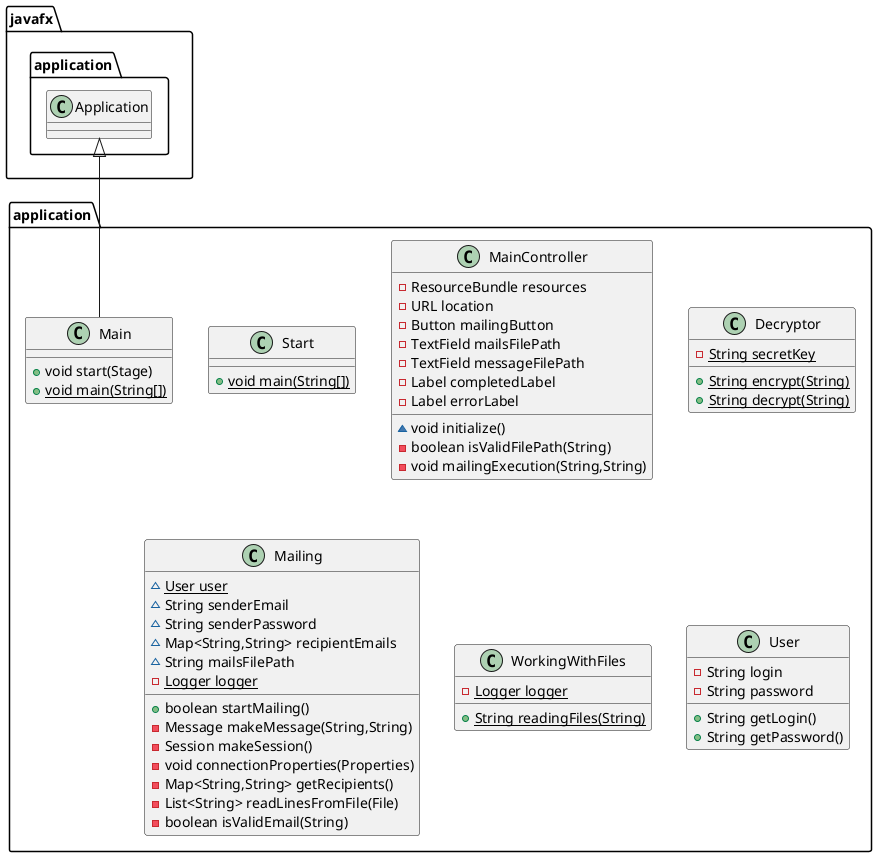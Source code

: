@startuml
class application.Start {
+ {static} void main(String[])
}
class application.MainController {
- ResourceBundle resources
- URL location
- Button mailingButton
- TextField mailsFilePath
- TextField messageFilePath
- Label completedLabel
- Label errorLabel
~ void initialize()
- boolean isValidFilePath(String)
- void mailingExecution(String,String)
}
class application.Decryptor {
- {static} String secretKey
+ {static} String encrypt(String)
+ {static} String decrypt(String)
}
class application.Mailing {
~ {static} User user
~ String senderEmail
~ String senderPassword
~ Map<String,String> recipientEmails
~ String mailsFilePath
- {static} Logger logger
+ boolean startMailing()
- Message makeMessage(String,String)
- Session makeSession()
- void connectionProperties(Properties)
- Map<String,String> getRecipients()
- List<String> readLinesFromFile(File)
- boolean isValidEmail(String)
}
class application.WorkingWithFiles {
- {static} Logger logger
+ {static} String readingFiles(String)
}
class application.User {
- String login
- String password
+ String getLogin()
+ String getPassword()
}
class application.Main {
+ void start(Stage)
+ {static} void main(String[])
}


javafx.application.Application <|-- application.Main
@enduml